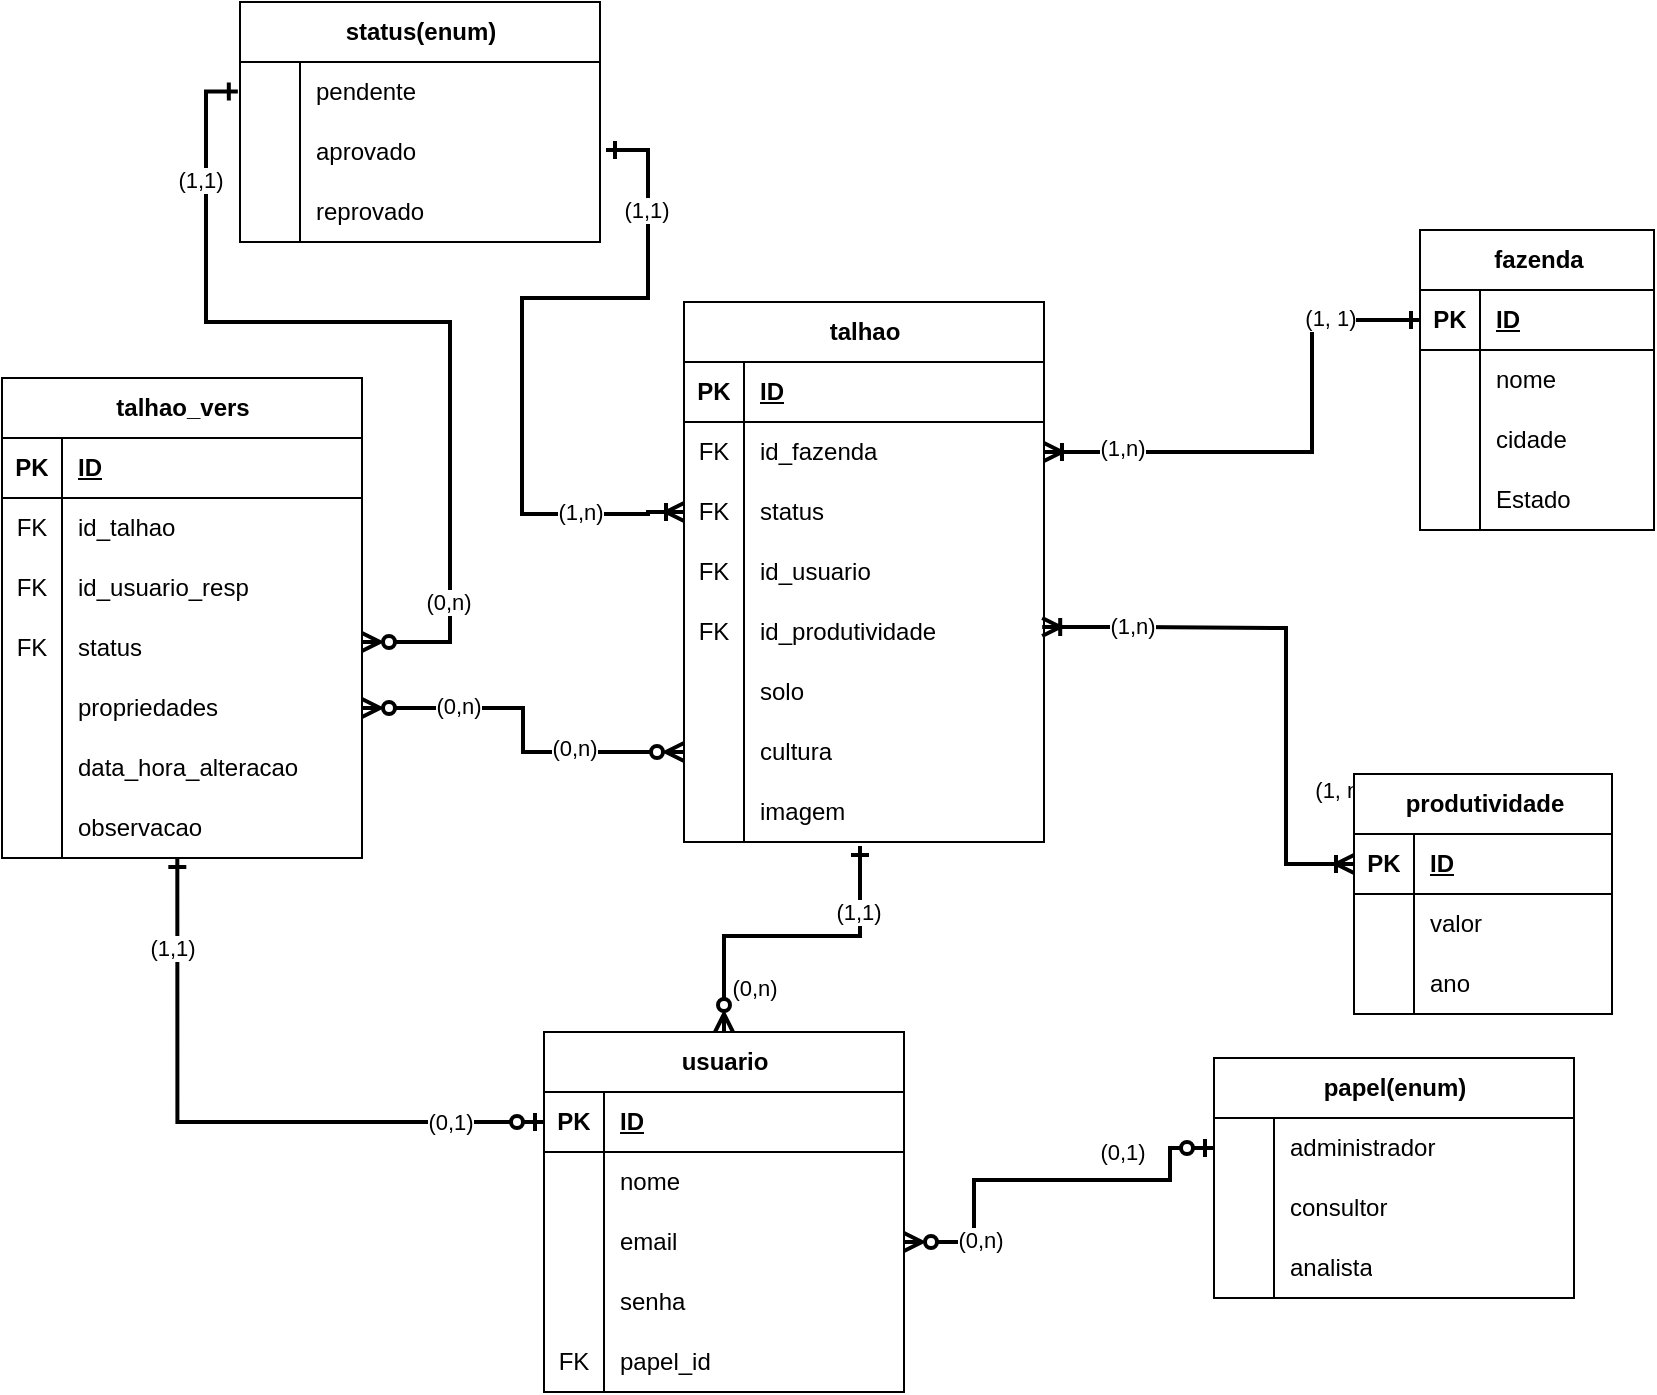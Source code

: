 <mxfile version="26.1.0">
  <diagram name="Página-1" id="Oh8hVxrq81kMfMdOFaqx">
    <mxGraphModel dx="1674" dy="99" grid="0" gridSize="10" guides="1" tooltips="1" connect="1" arrows="1" fold="1" page="0" pageScale="1" pageWidth="827" pageHeight="1169" math="0" shadow="0">
      <root>
        <mxCell id="0" />
        <mxCell id="1" parent="0" />
        <mxCell id="vThVnd_61_y9aAmI2bVp-1" value="talhao" style="shape=table;startSize=30;container=1;collapsible=1;childLayout=tableLayout;fixedRows=1;rowLines=0;fontStyle=1;align=center;resizeLast=1;html=1;" parent="1" vertex="1">
          <mxGeometry x="37" y="575" width="180" height="270" as="geometry" />
        </mxCell>
        <mxCell id="vThVnd_61_y9aAmI2bVp-2" value="" style="shape=tableRow;horizontal=0;startSize=0;swimlaneHead=0;swimlaneBody=0;fillColor=none;collapsible=0;dropTarget=0;points=[[0,0.5],[1,0.5]];portConstraint=eastwest;top=0;left=0;right=0;bottom=1;" parent="vThVnd_61_y9aAmI2bVp-1" vertex="1">
          <mxGeometry y="30" width="180" height="30" as="geometry" />
        </mxCell>
        <mxCell id="vThVnd_61_y9aAmI2bVp-3" value="PK" style="shape=partialRectangle;connectable=0;fillColor=none;top=0;left=0;bottom=0;right=0;fontStyle=1;overflow=hidden;whiteSpace=wrap;html=1;" parent="vThVnd_61_y9aAmI2bVp-2" vertex="1">
          <mxGeometry width="30" height="30" as="geometry">
            <mxRectangle width="30" height="30" as="alternateBounds" />
          </mxGeometry>
        </mxCell>
        <mxCell id="vThVnd_61_y9aAmI2bVp-4" value="ID" style="shape=partialRectangle;connectable=0;fillColor=none;top=0;left=0;bottom=0;right=0;align=left;spacingLeft=6;fontStyle=5;overflow=hidden;whiteSpace=wrap;html=1;" parent="vThVnd_61_y9aAmI2bVp-2" vertex="1">
          <mxGeometry x="30" width="150" height="30" as="geometry">
            <mxRectangle width="150" height="30" as="alternateBounds" />
          </mxGeometry>
        </mxCell>
        <mxCell id="vThVnd_61_y9aAmI2bVp-8" value="" style="shape=tableRow;horizontal=0;startSize=0;swimlaneHead=0;swimlaneBody=0;fillColor=none;collapsible=0;dropTarget=0;points=[[0,0.5],[1,0.5]];portConstraint=eastwest;top=0;left=0;right=0;bottom=0;" parent="vThVnd_61_y9aAmI2bVp-1" vertex="1">
          <mxGeometry y="60" width="180" height="30" as="geometry" />
        </mxCell>
        <mxCell id="vThVnd_61_y9aAmI2bVp-9" value="FK" style="shape=partialRectangle;connectable=0;fillColor=none;top=0;left=0;bottom=0;right=0;editable=1;overflow=hidden;whiteSpace=wrap;html=1;" parent="vThVnd_61_y9aAmI2bVp-8" vertex="1">
          <mxGeometry width="30" height="30" as="geometry">
            <mxRectangle width="30" height="30" as="alternateBounds" />
          </mxGeometry>
        </mxCell>
        <mxCell id="vThVnd_61_y9aAmI2bVp-10" value="id_fazenda" style="shape=partialRectangle;connectable=0;fillColor=none;top=0;left=0;bottom=0;right=0;align=left;spacingLeft=6;overflow=hidden;whiteSpace=wrap;html=1;" parent="vThVnd_61_y9aAmI2bVp-8" vertex="1">
          <mxGeometry x="30" width="150" height="30" as="geometry">
            <mxRectangle width="150" height="30" as="alternateBounds" />
          </mxGeometry>
        </mxCell>
        <mxCell id="rQO_95icwTUixLnLsmTB-1" value="" style="shape=tableRow;horizontal=0;startSize=0;swimlaneHead=0;swimlaneBody=0;fillColor=none;collapsible=0;dropTarget=0;points=[[0,0.5],[1,0.5]];portConstraint=eastwest;top=0;left=0;right=0;bottom=0;" parent="vThVnd_61_y9aAmI2bVp-1" vertex="1">
          <mxGeometry y="90" width="180" height="30" as="geometry" />
        </mxCell>
        <mxCell id="rQO_95icwTUixLnLsmTB-2" value="FK" style="shape=partialRectangle;connectable=0;fillColor=none;top=0;left=0;bottom=0;right=0;editable=1;overflow=hidden;whiteSpace=wrap;html=1;" parent="rQO_95icwTUixLnLsmTB-1" vertex="1">
          <mxGeometry width="30" height="30" as="geometry">
            <mxRectangle width="30" height="30" as="alternateBounds" />
          </mxGeometry>
        </mxCell>
        <mxCell id="rQO_95icwTUixLnLsmTB-3" value="status" style="shape=partialRectangle;connectable=0;fillColor=none;top=0;left=0;bottom=0;right=0;align=left;spacingLeft=6;overflow=hidden;whiteSpace=wrap;html=1;" parent="rQO_95icwTUixLnLsmTB-1" vertex="1">
          <mxGeometry x="30" width="150" height="30" as="geometry">
            <mxRectangle width="150" height="30" as="alternateBounds" />
          </mxGeometry>
        </mxCell>
        <mxCell id="rQO_95icwTUixLnLsmTB-51" value="" style="shape=tableRow;horizontal=0;startSize=0;swimlaneHead=0;swimlaneBody=0;fillColor=none;collapsible=0;dropTarget=0;points=[[0,0.5],[1,0.5]];portConstraint=eastwest;top=0;left=0;right=0;bottom=0;" parent="vThVnd_61_y9aAmI2bVp-1" vertex="1">
          <mxGeometry y="120" width="180" height="30" as="geometry" />
        </mxCell>
        <mxCell id="rQO_95icwTUixLnLsmTB-52" value="FK" style="shape=partialRectangle;connectable=0;fillColor=none;top=0;left=0;bottom=0;right=0;editable=1;overflow=hidden;whiteSpace=wrap;html=1;" parent="rQO_95icwTUixLnLsmTB-51" vertex="1">
          <mxGeometry width="30" height="30" as="geometry">
            <mxRectangle width="30" height="30" as="alternateBounds" />
          </mxGeometry>
        </mxCell>
        <mxCell id="rQO_95icwTUixLnLsmTB-53" value="id_usuario" style="shape=partialRectangle;connectable=0;fillColor=none;top=0;left=0;bottom=0;right=0;align=left;spacingLeft=6;overflow=hidden;whiteSpace=wrap;html=1;" parent="rQO_95icwTUixLnLsmTB-51" vertex="1">
          <mxGeometry x="30" width="150" height="30" as="geometry">
            <mxRectangle width="150" height="30" as="alternateBounds" />
          </mxGeometry>
        </mxCell>
        <mxCell id="vThVnd_61_y9aAmI2bVp-20" value="" style="shape=tableRow;horizontal=0;startSize=0;swimlaneHead=0;swimlaneBody=0;fillColor=none;collapsible=0;dropTarget=0;points=[[0,0.5],[1,0.5]];portConstraint=eastwest;top=0;left=0;right=0;bottom=0;" parent="vThVnd_61_y9aAmI2bVp-1" vertex="1">
          <mxGeometry y="150" width="180" height="30" as="geometry" />
        </mxCell>
        <mxCell id="vThVnd_61_y9aAmI2bVp-21" value="FK" style="shape=partialRectangle;connectable=0;fillColor=none;top=0;left=0;bottom=0;right=0;editable=1;overflow=hidden;whiteSpace=wrap;html=1;" parent="vThVnd_61_y9aAmI2bVp-20" vertex="1">
          <mxGeometry width="30" height="30" as="geometry">
            <mxRectangle width="30" height="30" as="alternateBounds" />
          </mxGeometry>
        </mxCell>
        <mxCell id="vThVnd_61_y9aAmI2bVp-22" value="id_produtividade" style="shape=partialRectangle;connectable=0;fillColor=none;top=0;left=0;bottom=0;right=0;align=left;spacingLeft=6;overflow=hidden;whiteSpace=wrap;html=1;" parent="vThVnd_61_y9aAmI2bVp-20" vertex="1">
          <mxGeometry x="30" width="150" height="30" as="geometry">
            <mxRectangle width="150" height="30" as="alternateBounds" />
          </mxGeometry>
        </mxCell>
        <mxCell id="vThVnd_61_y9aAmI2bVp-11" value="" style="shape=tableRow;horizontal=0;startSize=0;swimlaneHead=0;swimlaneBody=0;fillColor=none;collapsible=0;dropTarget=0;points=[[0,0.5],[1,0.5]];portConstraint=eastwest;top=0;left=0;right=0;bottom=0;" parent="vThVnd_61_y9aAmI2bVp-1" vertex="1">
          <mxGeometry y="180" width="180" height="30" as="geometry" />
        </mxCell>
        <mxCell id="vThVnd_61_y9aAmI2bVp-12" value="" style="shape=partialRectangle;connectable=0;fillColor=none;top=0;left=0;bottom=0;right=0;editable=1;overflow=hidden;whiteSpace=wrap;html=1;" parent="vThVnd_61_y9aAmI2bVp-11" vertex="1">
          <mxGeometry width="30" height="30" as="geometry">
            <mxRectangle width="30" height="30" as="alternateBounds" />
          </mxGeometry>
        </mxCell>
        <mxCell id="vThVnd_61_y9aAmI2bVp-13" value="solo" style="shape=partialRectangle;connectable=0;fillColor=none;top=0;left=0;bottom=0;right=0;align=left;spacingLeft=6;overflow=hidden;whiteSpace=wrap;html=1;" parent="vThVnd_61_y9aAmI2bVp-11" vertex="1">
          <mxGeometry x="30" width="150" height="30" as="geometry">
            <mxRectangle width="150" height="30" as="alternateBounds" />
          </mxGeometry>
        </mxCell>
        <mxCell id="vThVnd_61_y9aAmI2bVp-14" value="" style="shape=tableRow;horizontal=0;startSize=0;swimlaneHead=0;swimlaneBody=0;fillColor=none;collapsible=0;dropTarget=0;points=[[0,0.5],[1,0.5]];portConstraint=eastwest;top=0;left=0;right=0;bottom=0;" parent="vThVnd_61_y9aAmI2bVp-1" vertex="1">
          <mxGeometry y="210" width="180" height="30" as="geometry" />
        </mxCell>
        <mxCell id="vThVnd_61_y9aAmI2bVp-15" value="" style="shape=partialRectangle;connectable=0;fillColor=none;top=0;left=0;bottom=0;right=0;editable=1;overflow=hidden;whiteSpace=wrap;html=1;" parent="vThVnd_61_y9aAmI2bVp-14" vertex="1">
          <mxGeometry width="30" height="30" as="geometry">
            <mxRectangle width="30" height="30" as="alternateBounds" />
          </mxGeometry>
        </mxCell>
        <mxCell id="vThVnd_61_y9aAmI2bVp-16" value="cultura" style="shape=partialRectangle;connectable=0;fillColor=none;top=0;left=0;bottom=0;right=0;align=left;spacingLeft=6;overflow=hidden;whiteSpace=wrap;html=1;" parent="vThVnd_61_y9aAmI2bVp-14" vertex="1">
          <mxGeometry x="30" width="150" height="30" as="geometry">
            <mxRectangle width="150" height="30" as="alternateBounds" />
          </mxGeometry>
        </mxCell>
        <mxCell id="rQO_95icwTUixLnLsmTB-48" value="" style="shape=tableRow;horizontal=0;startSize=0;swimlaneHead=0;swimlaneBody=0;fillColor=none;collapsible=0;dropTarget=0;points=[[0,0.5],[1,0.5]];portConstraint=eastwest;top=0;left=0;right=0;bottom=0;" parent="vThVnd_61_y9aAmI2bVp-1" vertex="1">
          <mxGeometry y="240" width="180" height="30" as="geometry" />
        </mxCell>
        <mxCell id="rQO_95icwTUixLnLsmTB-49" value="" style="shape=partialRectangle;connectable=0;fillColor=none;top=0;left=0;bottom=0;right=0;editable=1;overflow=hidden;whiteSpace=wrap;html=1;" parent="rQO_95icwTUixLnLsmTB-48" vertex="1">
          <mxGeometry width="30" height="30" as="geometry">
            <mxRectangle width="30" height="30" as="alternateBounds" />
          </mxGeometry>
        </mxCell>
        <mxCell id="rQO_95icwTUixLnLsmTB-50" value="imagem" style="shape=partialRectangle;connectable=0;fillColor=none;top=0;left=0;bottom=0;right=0;align=left;spacingLeft=6;overflow=hidden;whiteSpace=wrap;html=1;" parent="rQO_95icwTUixLnLsmTB-48" vertex="1">
          <mxGeometry x="30" width="150" height="30" as="geometry">
            <mxRectangle width="150" height="30" as="alternateBounds" />
          </mxGeometry>
        </mxCell>
        <mxCell id="vThVnd_61_y9aAmI2bVp-23" style="edgeStyle=orthogonalEdgeStyle;rounded=0;orthogonalLoop=1;jettySize=auto;html=1;strokeWidth=2;endArrow=ERoneToMany;endFill=0;startArrow=ERoneToMany;startFill=0;exitX=0.995;exitY=0.417;exitDx=0;exitDy=0;exitPerimeter=0;entryX=0;entryY=0.5;entryDx=0;entryDy=0;" parent="1" source="vThVnd_61_y9aAmI2bVp-20" target="vThVnd_61_y9aAmI2bVp-40" edge="1">
          <mxGeometry relative="1" as="geometry">
            <mxPoint x="208" y="737" as="sourcePoint" />
            <Array as="points">
              <mxPoint x="264" y="738" />
              <mxPoint x="338" y="738" />
              <mxPoint x="338" y="856" />
            </Array>
          </mxGeometry>
        </mxCell>
        <mxCell id="vThVnd_61_y9aAmI2bVp-24" value="(1,n)" style="edgeLabel;html=1;align=center;verticalAlign=middle;resizable=0;points=[];" parent="vThVnd_61_y9aAmI2bVp-23" vertex="1" connectable="0">
          <mxGeometry x="-0.5" y="3" relative="1" as="geometry">
            <mxPoint x="-24" y="2" as="offset" />
          </mxGeometry>
        </mxCell>
        <mxCell id="vThVnd_61_y9aAmI2bVp-25" value="(1, n)" style="edgeLabel;html=1;align=center;verticalAlign=middle;resizable=0;points=[];" parent="vThVnd_61_y9aAmI2bVp-23" vertex="1" connectable="0">
          <mxGeometry x="0.433" y="2" relative="1" as="geometry">
            <mxPoint x="25" y="6" as="offset" />
          </mxGeometry>
        </mxCell>
        <mxCell id="vThVnd_61_y9aAmI2bVp-26" value="fazenda" style="shape=table;startSize=30;container=1;collapsible=1;childLayout=tableLayout;fixedRows=1;rowLines=0;fontStyle=1;align=center;resizeLast=1;html=1;" parent="1" vertex="1">
          <mxGeometry x="405" y="539" width="117" height="150" as="geometry" />
        </mxCell>
        <mxCell id="vThVnd_61_y9aAmI2bVp-27" value="" style="shape=tableRow;horizontal=0;startSize=0;swimlaneHead=0;swimlaneBody=0;fillColor=none;collapsible=0;dropTarget=0;points=[[0,0.5],[1,0.5]];portConstraint=eastwest;top=0;left=0;right=0;bottom=1;" parent="vThVnd_61_y9aAmI2bVp-26" vertex="1">
          <mxGeometry y="30" width="117" height="30" as="geometry" />
        </mxCell>
        <mxCell id="vThVnd_61_y9aAmI2bVp-28" value="PK" style="shape=partialRectangle;connectable=0;fillColor=none;top=0;left=0;bottom=0;right=0;fontStyle=1;overflow=hidden;whiteSpace=wrap;html=1;" parent="vThVnd_61_y9aAmI2bVp-27" vertex="1">
          <mxGeometry width="30" height="30" as="geometry">
            <mxRectangle width="30" height="30" as="alternateBounds" />
          </mxGeometry>
        </mxCell>
        <mxCell id="vThVnd_61_y9aAmI2bVp-29" value="ID" style="shape=partialRectangle;connectable=0;fillColor=none;top=0;left=0;bottom=0;right=0;align=left;spacingLeft=6;fontStyle=5;overflow=hidden;whiteSpace=wrap;html=1;" parent="vThVnd_61_y9aAmI2bVp-27" vertex="1">
          <mxGeometry x="30" width="87" height="30" as="geometry">
            <mxRectangle width="87" height="30" as="alternateBounds" />
          </mxGeometry>
        </mxCell>
        <mxCell id="vThVnd_61_y9aAmI2bVp-30" value="" style="shape=tableRow;horizontal=0;startSize=0;swimlaneHead=0;swimlaneBody=0;fillColor=none;collapsible=0;dropTarget=0;points=[[0,0.5],[1,0.5]];portConstraint=eastwest;top=0;left=0;right=0;bottom=0;" parent="vThVnd_61_y9aAmI2bVp-26" vertex="1">
          <mxGeometry y="60" width="117" height="30" as="geometry" />
        </mxCell>
        <mxCell id="vThVnd_61_y9aAmI2bVp-31" value="" style="shape=partialRectangle;connectable=0;fillColor=none;top=0;left=0;bottom=0;right=0;editable=1;overflow=hidden;whiteSpace=wrap;html=1;" parent="vThVnd_61_y9aAmI2bVp-30" vertex="1">
          <mxGeometry width="30" height="30" as="geometry">
            <mxRectangle width="30" height="30" as="alternateBounds" />
          </mxGeometry>
        </mxCell>
        <mxCell id="vThVnd_61_y9aAmI2bVp-32" value="nome" style="shape=partialRectangle;connectable=0;fillColor=none;top=0;left=0;bottom=0;right=0;align=left;spacingLeft=6;overflow=hidden;whiteSpace=wrap;html=1;" parent="vThVnd_61_y9aAmI2bVp-30" vertex="1">
          <mxGeometry x="30" width="87" height="30" as="geometry">
            <mxRectangle width="87" height="30" as="alternateBounds" />
          </mxGeometry>
        </mxCell>
        <mxCell id="vThVnd_61_y9aAmI2bVp-33" value="" style="shape=tableRow;horizontal=0;startSize=0;swimlaneHead=0;swimlaneBody=0;fillColor=none;collapsible=0;dropTarget=0;points=[[0,0.5],[1,0.5]];portConstraint=eastwest;top=0;left=0;right=0;bottom=0;" parent="vThVnd_61_y9aAmI2bVp-26" vertex="1">
          <mxGeometry y="90" width="117" height="30" as="geometry" />
        </mxCell>
        <mxCell id="vThVnd_61_y9aAmI2bVp-34" value="" style="shape=partialRectangle;connectable=0;fillColor=none;top=0;left=0;bottom=0;right=0;editable=1;overflow=hidden;whiteSpace=wrap;html=1;" parent="vThVnd_61_y9aAmI2bVp-33" vertex="1">
          <mxGeometry width="30" height="30" as="geometry">
            <mxRectangle width="30" height="30" as="alternateBounds" />
          </mxGeometry>
        </mxCell>
        <mxCell id="vThVnd_61_y9aAmI2bVp-35" value="cidade" style="shape=partialRectangle;connectable=0;fillColor=none;top=0;left=0;bottom=0;right=0;align=left;spacingLeft=6;overflow=hidden;whiteSpace=wrap;html=1;" parent="vThVnd_61_y9aAmI2bVp-33" vertex="1">
          <mxGeometry x="30" width="87" height="30" as="geometry">
            <mxRectangle width="87" height="30" as="alternateBounds" />
          </mxGeometry>
        </mxCell>
        <mxCell id="vThVnd_61_y9aAmI2bVp-36" value="" style="shape=tableRow;horizontal=0;startSize=0;swimlaneHead=0;swimlaneBody=0;fillColor=none;collapsible=0;dropTarget=0;points=[[0,0.5],[1,0.5]];portConstraint=eastwest;top=0;left=0;right=0;bottom=0;" parent="vThVnd_61_y9aAmI2bVp-26" vertex="1">
          <mxGeometry y="120" width="117" height="30" as="geometry" />
        </mxCell>
        <mxCell id="vThVnd_61_y9aAmI2bVp-37" value="" style="shape=partialRectangle;connectable=0;fillColor=none;top=0;left=0;bottom=0;right=0;editable=1;overflow=hidden;whiteSpace=wrap;html=1;" parent="vThVnd_61_y9aAmI2bVp-36" vertex="1">
          <mxGeometry width="30" height="30" as="geometry">
            <mxRectangle width="30" height="30" as="alternateBounds" />
          </mxGeometry>
        </mxCell>
        <mxCell id="vThVnd_61_y9aAmI2bVp-38" value="Estado" style="shape=partialRectangle;connectable=0;fillColor=none;top=0;left=0;bottom=0;right=0;align=left;spacingLeft=6;overflow=hidden;whiteSpace=wrap;html=1;" parent="vThVnd_61_y9aAmI2bVp-36" vertex="1">
          <mxGeometry x="30" width="87" height="30" as="geometry">
            <mxRectangle width="87" height="30" as="alternateBounds" />
          </mxGeometry>
        </mxCell>
        <mxCell id="vThVnd_61_y9aAmI2bVp-39" value="produtividade" style="shape=table;startSize=30;container=1;collapsible=1;childLayout=tableLayout;fixedRows=1;rowLines=0;fontStyle=1;align=center;resizeLast=1;html=1;" parent="1" vertex="1">
          <mxGeometry x="372" y="811" width="129" height="120" as="geometry" />
        </mxCell>
        <mxCell id="vThVnd_61_y9aAmI2bVp-40" value="" style="shape=tableRow;horizontal=0;startSize=0;swimlaneHead=0;swimlaneBody=0;fillColor=none;collapsible=0;dropTarget=0;points=[[0,0.5],[1,0.5]];portConstraint=eastwest;top=0;left=0;right=0;bottom=1;" parent="vThVnd_61_y9aAmI2bVp-39" vertex="1">
          <mxGeometry y="30" width="129" height="30" as="geometry" />
        </mxCell>
        <mxCell id="vThVnd_61_y9aAmI2bVp-41" value="PK" style="shape=partialRectangle;connectable=0;fillColor=none;top=0;left=0;bottom=0;right=0;fontStyle=1;overflow=hidden;whiteSpace=wrap;html=1;" parent="vThVnd_61_y9aAmI2bVp-40" vertex="1">
          <mxGeometry width="30" height="30" as="geometry">
            <mxRectangle width="30" height="30" as="alternateBounds" />
          </mxGeometry>
        </mxCell>
        <mxCell id="vThVnd_61_y9aAmI2bVp-42" value="ID" style="shape=partialRectangle;connectable=0;fillColor=none;top=0;left=0;bottom=0;right=0;align=left;spacingLeft=6;fontStyle=5;overflow=hidden;whiteSpace=wrap;html=1;" parent="vThVnd_61_y9aAmI2bVp-40" vertex="1">
          <mxGeometry x="30" width="99" height="30" as="geometry">
            <mxRectangle width="99" height="30" as="alternateBounds" />
          </mxGeometry>
        </mxCell>
        <mxCell id="vThVnd_61_y9aAmI2bVp-43" value="" style="shape=tableRow;horizontal=0;startSize=0;swimlaneHead=0;swimlaneBody=0;fillColor=none;collapsible=0;dropTarget=0;points=[[0,0.5],[1,0.5]];portConstraint=eastwest;top=0;left=0;right=0;bottom=0;" parent="vThVnd_61_y9aAmI2bVp-39" vertex="1">
          <mxGeometry y="60" width="129" height="30" as="geometry" />
        </mxCell>
        <mxCell id="vThVnd_61_y9aAmI2bVp-44" value="" style="shape=partialRectangle;connectable=0;fillColor=none;top=0;left=0;bottom=0;right=0;editable=1;overflow=hidden;whiteSpace=wrap;html=1;" parent="vThVnd_61_y9aAmI2bVp-43" vertex="1">
          <mxGeometry width="30" height="30" as="geometry">
            <mxRectangle width="30" height="30" as="alternateBounds" />
          </mxGeometry>
        </mxCell>
        <mxCell id="vThVnd_61_y9aAmI2bVp-45" value="valor" style="shape=partialRectangle;connectable=0;fillColor=none;top=0;left=0;bottom=0;right=0;align=left;spacingLeft=6;overflow=hidden;whiteSpace=wrap;html=1;" parent="vThVnd_61_y9aAmI2bVp-43" vertex="1">
          <mxGeometry x="30" width="99" height="30" as="geometry">
            <mxRectangle width="99" height="30" as="alternateBounds" />
          </mxGeometry>
        </mxCell>
        <mxCell id="vThVnd_61_y9aAmI2bVp-46" value="" style="shape=tableRow;horizontal=0;startSize=0;swimlaneHead=0;swimlaneBody=0;fillColor=none;collapsible=0;dropTarget=0;points=[[0,0.5],[1,0.5]];portConstraint=eastwest;top=0;left=0;right=0;bottom=0;" parent="vThVnd_61_y9aAmI2bVp-39" vertex="1">
          <mxGeometry y="90" width="129" height="30" as="geometry" />
        </mxCell>
        <mxCell id="vThVnd_61_y9aAmI2bVp-47" value="" style="shape=partialRectangle;connectable=0;fillColor=none;top=0;left=0;bottom=0;right=0;editable=1;overflow=hidden;whiteSpace=wrap;html=1;" parent="vThVnd_61_y9aAmI2bVp-46" vertex="1">
          <mxGeometry width="30" height="30" as="geometry">
            <mxRectangle width="30" height="30" as="alternateBounds" />
          </mxGeometry>
        </mxCell>
        <mxCell id="vThVnd_61_y9aAmI2bVp-48" value="ano" style="shape=partialRectangle;connectable=0;fillColor=none;top=0;left=0;bottom=0;right=0;align=left;spacingLeft=6;overflow=hidden;whiteSpace=wrap;html=1;" parent="vThVnd_61_y9aAmI2bVp-46" vertex="1">
          <mxGeometry x="30" width="99" height="30" as="geometry">
            <mxRectangle width="99" height="30" as="alternateBounds" />
          </mxGeometry>
        </mxCell>
        <mxCell id="vThVnd_61_y9aAmI2bVp-49" value="usuario" style="shape=table;startSize=30;container=1;collapsible=1;childLayout=tableLayout;fixedRows=1;rowLines=0;fontStyle=1;align=center;resizeLast=1;html=1;" parent="1" vertex="1">
          <mxGeometry x="-33" y="940" width="180" height="180" as="geometry" />
        </mxCell>
        <mxCell id="vThVnd_61_y9aAmI2bVp-50" value="" style="shape=tableRow;horizontal=0;startSize=0;swimlaneHead=0;swimlaneBody=0;fillColor=none;collapsible=0;dropTarget=0;points=[[0,0.5],[1,0.5]];portConstraint=eastwest;top=0;left=0;right=0;bottom=1;" parent="vThVnd_61_y9aAmI2bVp-49" vertex="1">
          <mxGeometry y="30" width="180" height="30" as="geometry" />
        </mxCell>
        <mxCell id="vThVnd_61_y9aAmI2bVp-51" value="PK" style="shape=partialRectangle;connectable=0;fillColor=none;top=0;left=0;bottom=0;right=0;fontStyle=1;overflow=hidden;whiteSpace=wrap;html=1;" parent="vThVnd_61_y9aAmI2bVp-50" vertex="1">
          <mxGeometry width="30" height="30" as="geometry">
            <mxRectangle width="30" height="30" as="alternateBounds" />
          </mxGeometry>
        </mxCell>
        <mxCell id="vThVnd_61_y9aAmI2bVp-52" value="ID" style="shape=partialRectangle;connectable=0;fillColor=none;top=0;left=0;bottom=0;right=0;align=left;spacingLeft=6;fontStyle=5;overflow=hidden;whiteSpace=wrap;html=1;" parent="vThVnd_61_y9aAmI2bVp-50" vertex="1">
          <mxGeometry x="30" width="150" height="30" as="geometry">
            <mxRectangle width="150" height="30" as="alternateBounds" />
          </mxGeometry>
        </mxCell>
        <mxCell id="vThVnd_61_y9aAmI2bVp-53" value="" style="shape=tableRow;horizontal=0;startSize=0;swimlaneHead=0;swimlaneBody=0;fillColor=none;collapsible=0;dropTarget=0;points=[[0,0.5],[1,0.5]];portConstraint=eastwest;top=0;left=0;right=0;bottom=0;" parent="vThVnd_61_y9aAmI2bVp-49" vertex="1">
          <mxGeometry y="60" width="180" height="30" as="geometry" />
        </mxCell>
        <mxCell id="vThVnd_61_y9aAmI2bVp-54" value="" style="shape=partialRectangle;connectable=0;fillColor=none;top=0;left=0;bottom=0;right=0;editable=1;overflow=hidden;whiteSpace=wrap;html=1;" parent="vThVnd_61_y9aAmI2bVp-53" vertex="1">
          <mxGeometry width="30" height="30" as="geometry">
            <mxRectangle width="30" height="30" as="alternateBounds" />
          </mxGeometry>
        </mxCell>
        <mxCell id="vThVnd_61_y9aAmI2bVp-55" value="nome" style="shape=partialRectangle;connectable=0;fillColor=none;top=0;left=0;bottom=0;right=0;align=left;spacingLeft=6;overflow=hidden;whiteSpace=wrap;html=1;" parent="vThVnd_61_y9aAmI2bVp-53" vertex="1">
          <mxGeometry x="30" width="150" height="30" as="geometry">
            <mxRectangle width="150" height="30" as="alternateBounds" />
          </mxGeometry>
        </mxCell>
        <mxCell id="vThVnd_61_y9aAmI2bVp-56" value="" style="shape=tableRow;horizontal=0;startSize=0;swimlaneHead=0;swimlaneBody=0;fillColor=none;collapsible=0;dropTarget=0;points=[[0,0.5],[1,0.5]];portConstraint=eastwest;top=0;left=0;right=0;bottom=0;" parent="vThVnd_61_y9aAmI2bVp-49" vertex="1">
          <mxGeometry y="90" width="180" height="30" as="geometry" />
        </mxCell>
        <mxCell id="vThVnd_61_y9aAmI2bVp-57" value="" style="shape=partialRectangle;connectable=0;fillColor=none;top=0;left=0;bottom=0;right=0;editable=1;overflow=hidden;whiteSpace=wrap;html=1;" parent="vThVnd_61_y9aAmI2bVp-56" vertex="1">
          <mxGeometry width="30" height="30" as="geometry">
            <mxRectangle width="30" height="30" as="alternateBounds" />
          </mxGeometry>
        </mxCell>
        <mxCell id="vThVnd_61_y9aAmI2bVp-58" value="email" style="shape=partialRectangle;connectable=0;fillColor=none;top=0;left=0;bottom=0;right=0;align=left;spacingLeft=6;overflow=hidden;whiteSpace=wrap;html=1;" parent="vThVnd_61_y9aAmI2bVp-56" vertex="1">
          <mxGeometry x="30" width="150" height="30" as="geometry">
            <mxRectangle width="150" height="30" as="alternateBounds" />
          </mxGeometry>
        </mxCell>
        <mxCell id="vThVnd_61_y9aAmI2bVp-59" value="" style="shape=tableRow;horizontal=0;startSize=0;swimlaneHead=0;swimlaneBody=0;fillColor=none;collapsible=0;dropTarget=0;points=[[0,0.5],[1,0.5]];portConstraint=eastwest;top=0;left=0;right=0;bottom=0;" parent="vThVnd_61_y9aAmI2bVp-49" vertex="1">
          <mxGeometry y="120" width="180" height="30" as="geometry" />
        </mxCell>
        <mxCell id="vThVnd_61_y9aAmI2bVp-60" value="" style="shape=partialRectangle;connectable=0;fillColor=none;top=0;left=0;bottom=0;right=0;editable=1;overflow=hidden;whiteSpace=wrap;html=1;" parent="vThVnd_61_y9aAmI2bVp-59" vertex="1">
          <mxGeometry width="30" height="30" as="geometry">
            <mxRectangle width="30" height="30" as="alternateBounds" />
          </mxGeometry>
        </mxCell>
        <mxCell id="vThVnd_61_y9aAmI2bVp-61" value="senha" style="shape=partialRectangle;connectable=0;fillColor=none;top=0;left=0;bottom=0;right=0;align=left;spacingLeft=6;overflow=hidden;whiteSpace=wrap;html=1;" parent="vThVnd_61_y9aAmI2bVp-59" vertex="1">
          <mxGeometry x="30" width="150" height="30" as="geometry">
            <mxRectangle width="150" height="30" as="alternateBounds" />
          </mxGeometry>
        </mxCell>
        <mxCell id="vThVnd_61_y9aAmI2bVp-62" value="" style="shape=tableRow;horizontal=0;startSize=0;swimlaneHead=0;swimlaneBody=0;fillColor=none;collapsible=0;dropTarget=0;points=[[0,0.5],[1,0.5]];portConstraint=eastwest;top=0;left=0;right=0;bottom=0;" parent="vThVnd_61_y9aAmI2bVp-49" vertex="1">
          <mxGeometry y="150" width="180" height="30" as="geometry" />
        </mxCell>
        <mxCell id="vThVnd_61_y9aAmI2bVp-63" value="FK" style="shape=partialRectangle;connectable=0;fillColor=none;top=0;left=0;bottom=0;right=0;editable=1;overflow=hidden;whiteSpace=wrap;html=1;" parent="vThVnd_61_y9aAmI2bVp-62" vertex="1">
          <mxGeometry width="30" height="30" as="geometry">
            <mxRectangle width="30" height="30" as="alternateBounds" />
          </mxGeometry>
        </mxCell>
        <mxCell id="vThVnd_61_y9aAmI2bVp-64" value="papel_id" style="shape=partialRectangle;connectable=0;fillColor=none;top=0;left=0;bottom=0;right=0;align=left;spacingLeft=6;overflow=hidden;whiteSpace=wrap;html=1;" parent="vThVnd_61_y9aAmI2bVp-62" vertex="1">
          <mxGeometry x="30" width="150" height="30" as="geometry">
            <mxRectangle width="150" height="30" as="alternateBounds" />
          </mxGeometry>
        </mxCell>
        <mxCell id="vThVnd_61_y9aAmI2bVp-65" value="papel(enum)" style="shape=table;startSize=30;container=1;collapsible=1;childLayout=tableLayout;fixedRows=1;rowLines=0;fontStyle=1;align=center;resizeLast=1;html=1;" parent="1" vertex="1">
          <mxGeometry x="302" y="953" width="180" height="120" as="geometry" />
        </mxCell>
        <mxCell id="vThVnd_61_y9aAmI2bVp-69" value="" style="shape=tableRow;horizontal=0;startSize=0;swimlaneHead=0;swimlaneBody=0;fillColor=none;collapsible=0;dropTarget=0;points=[[0,0.5],[1,0.5]];portConstraint=eastwest;top=0;left=0;right=0;bottom=0;" parent="vThVnd_61_y9aAmI2bVp-65" vertex="1">
          <mxGeometry y="30" width="180" height="30" as="geometry" />
        </mxCell>
        <mxCell id="vThVnd_61_y9aAmI2bVp-70" value="" style="shape=partialRectangle;connectable=0;fillColor=none;top=0;left=0;bottom=0;right=0;editable=1;overflow=hidden;whiteSpace=wrap;html=1;" parent="vThVnd_61_y9aAmI2bVp-69" vertex="1">
          <mxGeometry width="30" height="30" as="geometry">
            <mxRectangle width="30" height="30" as="alternateBounds" />
          </mxGeometry>
        </mxCell>
        <mxCell id="vThVnd_61_y9aAmI2bVp-71" value="administrador" style="shape=partialRectangle;connectable=0;fillColor=none;top=0;left=0;bottom=0;right=0;align=left;spacingLeft=6;overflow=hidden;whiteSpace=wrap;html=1;" parent="vThVnd_61_y9aAmI2bVp-69" vertex="1">
          <mxGeometry x="30" width="150" height="30" as="geometry">
            <mxRectangle width="150" height="30" as="alternateBounds" />
          </mxGeometry>
        </mxCell>
        <mxCell id="WpVs7rYyoGoXO03sD-d5-7" value="" style="shape=tableRow;horizontal=0;startSize=0;swimlaneHead=0;swimlaneBody=0;fillColor=none;collapsible=0;dropTarget=0;points=[[0,0.5],[1,0.5]];portConstraint=eastwest;top=0;left=0;right=0;bottom=0;" vertex="1" parent="vThVnd_61_y9aAmI2bVp-65">
          <mxGeometry y="60" width="180" height="30" as="geometry" />
        </mxCell>
        <mxCell id="WpVs7rYyoGoXO03sD-d5-8" value="" style="shape=partialRectangle;connectable=0;fillColor=none;top=0;left=0;bottom=0;right=0;editable=1;overflow=hidden;whiteSpace=wrap;html=1;" vertex="1" parent="WpVs7rYyoGoXO03sD-d5-7">
          <mxGeometry width="30" height="30" as="geometry">
            <mxRectangle width="30" height="30" as="alternateBounds" />
          </mxGeometry>
        </mxCell>
        <mxCell id="WpVs7rYyoGoXO03sD-d5-9" value="consultor" style="shape=partialRectangle;connectable=0;fillColor=none;top=0;left=0;bottom=0;right=0;align=left;spacingLeft=6;overflow=hidden;whiteSpace=wrap;html=1;" vertex="1" parent="WpVs7rYyoGoXO03sD-d5-7">
          <mxGeometry x="30" width="150" height="30" as="geometry">
            <mxRectangle width="150" height="30" as="alternateBounds" />
          </mxGeometry>
        </mxCell>
        <mxCell id="WpVs7rYyoGoXO03sD-d5-10" value="" style="shape=tableRow;horizontal=0;startSize=0;swimlaneHead=0;swimlaneBody=0;fillColor=none;collapsible=0;dropTarget=0;points=[[0,0.5],[1,0.5]];portConstraint=eastwest;top=0;left=0;right=0;bottom=0;" vertex="1" parent="vThVnd_61_y9aAmI2bVp-65">
          <mxGeometry y="90" width="180" height="30" as="geometry" />
        </mxCell>
        <mxCell id="WpVs7rYyoGoXO03sD-d5-11" value="" style="shape=partialRectangle;connectable=0;fillColor=none;top=0;left=0;bottom=0;right=0;editable=1;overflow=hidden;whiteSpace=wrap;html=1;" vertex="1" parent="WpVs7rYyoGoXO03sD-d5-10">
          <mxGeometry width="30" height="30" as="geometry">
            <mxRectangle width="30" height="30" as="alternateBounds" />
          </mxGeometry>
        </mxCell>
        <mxCell id="WpVs7rYyoGoXO03sD-d5-12" value="analista" style="shape=partialRectangle;connectable=0;fillColor=none;top=0;left=0;bottom=0;right=0;align=left;spacingLeft=6;overflow=hidden;whiteSpace=wrap;html=1;" vertex="1" parent="WpVs7rYyoGoXO03sD-d5-10">
          <mxGeometry x="30" width="150" height="30" as="geometry">
            <mxRectangle width="150" height="30" as="alternateBounds" />
          </mxGeometry>
        </mxCell>
        <mxCell id="vThVnd_61_y9aAmI2bVp-72" value="status(enum)" style="shape=table;startSize=30;container=1;collapsible=1;childLayout=tableLayout;fixedRows=1;rowLines=0;fontStyle=1;align=center;resizeLast=1;html=1;" parent="1" vertex="1">
          <mxGeometry x="-185" y="425" width="180" height="120" as="geometry" />
        </mxCell>
        <mxCell id="vThVnd_61_y9aAmI2bVp-76" value="" style="shape=tableRow;horizontal=0;startSize=0;swimlaneHead=0;swimlaneBody=0;fillColor=none;collapsible=0;dropTarget=0;points=[[0,0.5],[1,0.5]];portConstraint=eastwest;top=0;left=0;right=0;bottom=0;" parent="vThVnd_61_y9aAmI2bVp-72" vertex="1">
          <mxGeometry y="30" width="180" height="30" as="geometry" />
        </mxCell>
        <mxCell id="vThVnd_61_y9aAmI2bVp-77" value="" style="shape=partialRectangle;connectable=0;fillColor=none;top=0;left=0;bottom=0;right=0;editable=1;overflow=hidden;whiteSpace=wrap;html=1;" parent="vThVnd_61_y9aAmI2bVp-76" vertex="1">
          <mxGeometry width="30" height="30" as="geometry">
            <mxRectangle width="30" height="30" as="alternateBounds" />
          </mxGeometry>
        </mxCell>
        <mxCell id="vThVnd_61_y9aAmI2bVp-78" value="pendente" style="shape=partialRectangle;connectable=0;fillColor=none;top=0;left=0;bottom=0;right=0;align=left;spacingLeft=6;overflow=hidden;whiteSpace=wrap;html=1;" parent="vThVnd_61_y9aAmI2bVp-76" vertex="1">
          <mxGeometry x="30" width="150" height="30" as="geometry">
            <mxRectangle width="150" height="30" as="alternateBounds" />
          </mxGeometry>
        </mxCell>
        <mxCell id="WpVs7rYyoGoXO03sD-d5-1" value="" style="shape=tableRow;horizontal=0;startSize=0;swimlaneHead=0;swimlaneBody=0;fillColor=none;collapsible=0;dropTarget=0;points=[[0,0.5],[1,0.5]];portConstraint=eastwest;top=0;left=0;right=0;bottom=0;" vertex="1" parent="vThVnd_61_y9aAmI2bVp-72">
          <mxGeometry y="60" width="180" height="30" as="geometry" />
        </mxCell>
        <mxCell id="WpVs7rYyoGoXO03sD-d5-2" value="" style="shape=partialRectangle;connectable=0;fillColor=none;top=0;left=0;bottom=0;right=0;editable=1;overflow=hidden;whiteSpace=wrap;html=1;" vertex="1" parent="WpVs7rYyoGoXO03sD-d5-1">
          <mxGeometry width="30" height="30" as="geometry">
            <mxRectangle width="30" height="30" as="alternateBounds" />
          </mxGeometry>
        </mxCell>
        <mxCell id="WpVs7rYyoGoXO03sD-d5-3" value="aprovado" style="shape=partialRectangle;connectable=0;fillColor=none;top=0;left=0;bottom=0;right=0;align=left;spacingLeft=6;overflow=hidden;whiteSpace=wrap;html=1;" vertex="1" parent="WpVs7rYyoGoXO03sD-d5-1">
          <mxGeometry x="30" width="150" height="30" as="geometry">
            <mxRectangle width="150" height="30" as="alternateBounds" />
          </mxGeometry>
        </mxCell>
        <mxCell id="WpVs7rYyoGoXO03sD-d5-4" value="" style="shape=tableRow;horizontal=0;startSize=0;swimlaneHead=0;swimlaneBody=0;fillColor=none;collapsible=0;dropTarget=0;points=[[0,0.5],[1,0.5]];portConstraint=eastwest;top=0;left=0;right=0;bottom=0;" vertex="1" parent="vThVnd_61_y9aAmI2bVp-72">
          <mxGeometry y="90" width="180" height="30" as="geometry" />
        </mxCell>
        <mxCell id="WpVs7rYyoGoXO03sD-d5-5" value="" style="shape=partialRectangle;connectable=0;fillColor=none;top=0;left=0;bottom=0;right=0;editable=1;overflow=hidden;whiteSpace=wrap;html=1;" vertex="1" parent="WpVs7rYyoGoXO03sD-d5-4">
          <mxGeometry width="30" height="30" as="geometry">
            <mxRectangle width="30" height="30" as="alternateBounds" />
          </mxGeometry>
        </mxCell>
        <mxCell id="WpVs7rYyoGoXO03sD-d5-6" value="reprovado" style="shape=partialRectangle;connectable=0;fillColor=none;top=0;left=0;bottom=0;right=0;align=left;spacingLeft=6;overflow=hidden;whiteSpace=wrap;html=1;" vertex="1" parent="WpVs7rYyoGoXO03sD-d5-4">
          <mxGeometry x="30" width="150" height="30" as="geometry">
            <mxRectangle width="150" height="30" as="alternateBounds" />
          </mxGeometry>
        </mxCell>
        <mxCell id="vThVnd_61_y9aAmI2bVp-79" style="edgeStyle=orthogonalEdgeStyle;rounded=0;orthogonalLoop=1;jettySize=auto;html=1;exitX=1;exitY=0.5;exitDx=0;exitDy=0;entryX=0;entryY=0.5;entryDx=0;entryDy=0;strokeWidth=2;endArrow=ERzeroToOne;endFill=0;startArrow=ERzeroToMany;startFill=0;" parent="1" source="vThVnd_61_y9aAmI2bVp-56" edge="1">
          <mxGeometry relative="1" as="geometry">
            <mxPoint x="302" y="998" as="targetPoint" />
            <Array as="points">
              <mxPoint x="182" y="1045" />
              <mxPoint x="182" y="1014" />
              <mxPoint x="280" y="1014" />
              <mxPoint x="280" y="998" />
            </Array>
          </mxGeometry>
        </mxCell>
        <mxCell id="vThVnd_61_y9aAmI2bVp-80" value="(0,1)" style="edgeLabel;html=1;align=center;verticalAlign=middle;resizable=0;points=[];" parent="vThVnd_61_y9aAmI2bVp-79" vertex="1" connectable="0">
          <mxGeometry x="0.768" y="1" relative="1" as="geometry">
            <mxPoint x="-23" as="offset" />
          </mxGeometry>
        </mxCell>
        <mxCell id="vThVnd_61_y9aAmI2bVp-81" value="(0,n)" style="edgeLabel;html=1;align=center;verticalAlign=middle;resizable=0;points=[];" parent="vThVnd_61_y9aAmI2bVp-79" vertex="1" connectable="0">
          <mxGeometry x="-0.698" relative="1" as="geometry">
            <mxPoint x="7" y="-1" as="offset" />
          </mxGeometry>
        </mxCell>
        <mxCell id="vThVnd_61_y9aAmI2bVp-82" style="edgeStyle=orthogonalEdgeStyle;rounded=0;orthogonalLoop=1;jettySize=auto;html=1;endArrow=ERone;endFill=0;startArrow=ERoneToMany;startFill=0;strokeWidth=2;entryX=1;entryY=0.5;entryDx=0;entryDy=0;exitX=0;exitY=0.5;exitDx=0;exitDy=0;" parent="1" source="rQO_95icwTUixLnLsmTB-1" edge="1">
          <mxGeometry relative="1" as="geometry">
            <mxPoint x="-30" y="706" as="sourcePoint" />
            <mxPoint x="-2" y="499.0" as="targetPoint" />
            <Array as="points">
              <mxPoint x="19" y="680" />
              <mxPoint x="-44" y="681" />
              <mxPoint x="-44" y="573" />
              <mxPoint x="19" y="573" />
              <mxPoint x="19" y="499" />
            </Array>
          </mxGeometry>
        </mxCell>
        <mxCell id="vThVnd_61_y9aAmI2bVp-83" value="(1,1)" style="edgeLabel;html=1;align=center;verticalAlign=middle;resizable=0;points=[];" parent="vThVnd_61_y9aAmI2bVp-82" vertex="1" connectable="0">
          <mxGeometry x="0.644" relative="1" as="geometry">
            <mxPoint x="-1" y="-11" as="offset" />
          </mxGeometry>
        </mxCell>
        <mxCell id="vThVnd_61_y9aAmI2bVp-84" value="(1,n)" style="edgeLabel;html=1;align=center;verticalAlign=middle;resizable=0;points=[];" parent="vThVnd_61_y9aAmI2bVp-82" vertex="1" connectable="0">
          <mxGeometry x="-0.72" y="-1" relative="1" as="geometry">
            <mxPoint x="-5" as="offset" />
          </mxGeometry>
        </mxCell>
        <mxCell id="vThVnd_61_y9aAmI2bVp-85" style="edgeStyle=orthogonalEdgeStyle;rounded=0;orthogonalLoop=1;jettySize=auto;html=1;strokeWidth=2;endArrow=ERone;endFill=0;startArrow=ERoneToMany;startFill=0;exitX=1;exitY=0.5;exitDx=0;exitDy=0;entryX=0;entryY=0.5;entryDx=0;entryDy=0;" parent="1" source="vThVnd_61_y9aAmI2bVp-8" target="vThVnd_61_y9aAmI2bVp-27" edge="1">
          <mxGeometry relative="1" as="geometry">
            <Array as="points">
              <mxPoint x="351" y="650" />
              <mxPoint x="351" y="584" />
            </Array>
          </mxGeometry>
        </mxCell>
        <mxCell id="vThVnd_61_y9aAmI2bVp-86" value="(1,n)" style="edgeLabel;html=1;align=center;verticalAlign=middle;resizable=0;points=[];" parent="vThVnd_61_y9aAmI2bVp-85" vertex="1" connectable="0">
          <mxGeometry x="-0.554" y="-2" relative="1" as="geometry">
            <mxPoint x="-18" y="-4" as="offset" />
          </mxGeometry>
        </mxCell>
        <mxCell id="vThVnd_61_y9aAmI2bVp-87" value="(1, 1)" style="edgeLabel;html=1;align=center;verticalAlign=middle;resizable=0;points=[];" parent="vThVnd_61_y9aAmI2bVp-85" vertex="1" connectable="0">
          <mxGeometry x="0.643" y="1" relative="1" as="geometry">
            <mxPoint as="offset" />
          </mxGeometry>
        </mxCell>
        <mxCell id="vThVnd_61_y9aAmI2bVp-88" style="edgeStyle=orthogonalEdgeStyle;rounded=0;orthogonalLoop=1;jettySize=auto;html=1;entryX=0;entryY=0.5;entryDx=0;entryDy=0;startArrow=ERone;startFill=0;endArrow=ERzeroToOne;endFill=0;strokeWidth=2;exitX=0.487;exitY=1;exitDx=0;exitDy=0;exitPerimeter=0;" parent="1" source="vThVnd_61_y9aAmI2bVp-107" target="vThVnd_61_y9aAmI2bVp-50" edge="1">
          <mxGeometry relative="1" as="geometry">
            <mxPoint x="-193" y="890" as="sourcePoint" />
          </mxGeometry>
        </mxCell>
        <mxCell id="vThVnd_61_y9aAmI2bVp-89" value="(1,1)" style="edgeLabel;html=1;align=center;verticalAlign=middle;resizable=0;points=[];" parent="vThVnd_61_y9aAmI2bVp-88" vertex="1" connectable="0">
          <mxGeometry x="-0.813" y="3" relative="1" as="geometry">
            <mxPoint x="-6" y="15" as="offset" />
          </mxGeometry>
        </mxCell>
        <mxCell id="vThVnd_61_y9aAmI2bVp-90" value="(0,1)" style="edgeLabel;html=1;align=center;verticalAlign=middle;resizable=0;points=[];" parent="vThVnd_61_y9aAmI2bVp-88" vertex="1" connectable="0">
          <mxGeometry x="0.79" relative="1" as="geometry">
            <mxPoint x="-14" as="offset" />
          </mxGeometry>
        </mxCell>
        <mxCell id="vThVnd_61_y9aAmI2bVp-91" value="talhao_vers" style="shape=table;startSize=30;container=1;collapsible=1;childLayout=tableLayout;fixedRows=1;rowLines=0;fontStyle=1;align=center;resizeLast=1;html=1;" parent="1" vertex="1">
          <mxGeometry x="-304" y="613" width="180" height="240" as="geometry" />
        </mxCell>
        <mxCell id="vThVnd_61_y9aAmI2bVp-92" value="" style="shape=tableRow;horizontal=0;startSize=0;swimlaneHead=0;swimlaneBody=0;fillColor=none;collapsible=0;dropTarget=0;points=[[0,0.5],[1,0.5]];portConstraint=eastwest;top=0;left=0;right=0;bottom=1;" parent="vThVnd_61_y9aAmI2bVp-91" vertex="1">
          <mxGeometry y="30" width="180" height="30" as="geometry" />
        </mxCell>
        <mxCell id="vThVnd_61_y9aAmI2bVp-93" value="PK" style="shape=partialRectangle;connectable=0;fillColor=none;top=0;left=0;bottom=0;right=0;fontStyle=1;overflow=hidden;whiteSpace=wrap;html=1;" parent="vThVnd_61_y9aAmI2bVp-92" vertex="1">
          <mxGeometry width="30" height="30" as="geometry">
            <mxRectangle width="30" height="30" as="alternateBounds" />
          </mxGeometry>
        </mxCell>
        <mxCell id="vThVnd_61_y9aAmI2bVp-94" value="ID" style="shape=partialRectangle;connectable=0;fillColor=none;top=0;left=0;bottom=0;right=0;align=left;spacingLeft=6;fontStyle=5;overflow=hidden;whiteSpace=wrap;html=1;" parent="vThVnd_61_y9aAmI2bVp-92" vertex="1">
          <mxGeometry x="30" width="150" height="30" as="geometry">
            <mxRectangle width="150" height="30" as="alternateBounds" />
          </mxGeometry>
        </mxCell>
        <mxCell id="vThVnd_61_y9aAmI2bVp-95" value="" style="shape=tableRow;horizontal=0;startSize=0;swimlaneHead=0;swimlaneBody=0;fillColor=none;collapsible=0;dropTarget=0;points=[[0,0.5],[1,0.5]];portConstraint=eastwest;top=0;left=0;right=0;bottom=0;" parent="vThVnd_61_y9aAmI2bVp-91" vertex="1">
          <mxGeometry y="60" width="180" height="30" as="geometry" />
        </mxCell>
        <mxCell id="vThVnd_61_y9aAmI2bVp-96" value="FK" style="shape=partialRectangle;connectable=0;fillColor=none;top=0;left=0;bottom=0;right=0;editable=1;overflow=hidden;whiteSpace=wrap;html=1;" parent="vThVnd_61_y9aAmI2bVp-95" vertex="1">
          <mxGeometry width="30" height="30" as="geometry">
            <mxRectangle width="30" height="30" as="alternateBounds" />
          </mxGeometry>
        </mxCell>
        <mxCell id="vThVnd_61_y9aAmI2bVp-97" value="id_talhao" style="shape=partialRectangle;connectable=0;fillColor=none;top=0;left=0;bottom=0;right=0;align=left;spacingLeft=6;overflow=hidden;whiteSpace=wrap;html=1;" parent="vThVnd_61_y9aAmI2bVp-95" vertex="1">
          <mxGeometry x="30" width="150" height="30" as="geometry">
            <mxRectangle width="150" height="30" as="alternateBounds" />
          </mxGeometry>
        </mxCell>
        <mxCell id="rQO_95icwTUixLnLsmTB-4" value="" style="shape=tableRow;horizontal=0;startSize=0;swimlaneHead=0;swimlaneBody=0;fillColor=none;collapsible=0;dropTarget=0;points=[[0,0.5],[1,0.5]];portConstraint=eastwest;top=0;left=0;right=0;bottom=0;" parent="vThVnd_61_y9aAmI2bVp-91" vertex="1">
          <mxGeometry y="90" width="180" height="30" as="geometry" />
        </mxCell>
        <mxCell id="rQO_95icwTUixLnLsmTB-5" value="FK" style="shape=partialRectangle;connectable=0;fillColor=none;top=0;left=0;bottom=0;right=0;editable=1;overflow=hidden;whiteSpace=wrap;html=1;" parent="rQO_95icwTUixLnLsmTB-4" vertex="1">
          <mxGeometry width="30" height="30" as="geometry">
            <mxRectangle width="30" height="30" as="alternateBounds" />
          </mxGeometry>
        </mxCell>
        <mxCell id="rQO_95icwTUixLnLsmTB-6" value="id_usuario_resp" style="shape=partialRectangle;connectable=0;fillColor=none;top=0;left=0;bottom=0;right=0;align=left;spacingLeft=6;overflow=hidden;whiteSpace=wrap;html=1;" parent="rQO_95icwTUixLnLsmTB-4" vertex="1">
          <mxGeometry x="30" width="150" height="30" as="geometry">
            <mxRectangle width="150" height="30" as="alternateBounds" />
          </mxGeometry>
        </mxCell>
        <mxCell id="rQO_95icwTUixLnLsmTB-42" value="" style="shape=tableRow;horizontal=0;startSize=0;swimlaneHead=0;swimlaneBody=0;fillColor=none;collapsible=0;dropTarget=0;points=[[0,0.5],[1,0.5]];portConstraint=eastwest;top=0;left=0;right=0;bottom=0;" parent="vThVnd_61_y9aAmI2bVp-91" vertex="1">
          <mxGeometry y="120" width="180" height="30" as="geometry" />
        </mxCell>
        <mxCell id="rQO_95icwTUixLnLsmTB-43" value="FK" style="shape=partialRectangle;connectable=0;fillColor=none;top=0;left=0;bottom=0;right=0;editable=1;overflow=hidden;whiteSpace=wrap;html=1;" parent="rQO_95icwTUixLnLsmTB-42" vertex="1">
          <mxGeometry width="30" height="30" as="geometry">
            <mxRectangle width="30" height="30" as="alternateBounds" />
          </mxGeometry>
        </mxCell>
        <mxCell id="rQO_95icwTUixLnLsmTB-44" value="status" style="shape=partialRectangle;connectable=0;fillColor=none;top=0;left=0;bottom=0;right=0;align=left;spacingLeft=6;overflow=hidden;whiteSpace=wrap;html=1;" parent="rQO_95icwTUixLnLsmTB-42" vertex="1">
          <mxGeometry x="30" width="150" height="30" as="geometry">
            <mxRectangle width="150" height="30" as="alternateBounds" />
          </mxGeometry>
        </mxCell>
        <mxCell id="vThVnd_61_y9aAmI2bVp-101" value="" style="shape=tableRow;horizontal=0;startSize=0;swimlaneHead=0;swimlaneBody=0;fillColor=none;collapsible=0;dropTarget=0;points=[[0,0.5],[1,0.5]];portConstraint=eastwest;top=0;left=0;right=0;bottom=0;" parent="vThVnd_61_y9aAmI2bVp-91" vertex="1">
          <mxGeometry y="150" width="180" height="30" as="geometry" />
        </mxCell>
        <mxCell id="vThVnd_61_y9aAmI2bVp-102" value="" style="shape=partialRectangle;connectable=0;fillColor=none;top=0;left=0;bottom=0;right=0;editable=1;overflow=hidden;whiteSpace=wrap;html=1;" parent="vThVnd_61_y9aAmI2bVp-101" vertex="1">
          <mxGeometry width="30" height="30" as="geometry">
            <mxRectangle width="30" height="30" as="alternateBounds" />
          </mxGeometry>
        </mxCell>
        <mxCell id="vThVnd_61_y9aAmI2bVp-103" value="propriedades" style="shape=partialRectangle;connectable=0;fillColor=none;top=0;left=0;bottom=0;right=0;align=left;spacingLeft=6;overflow=hidden;whiteSpace=wrap;html=1;" parent="vThVnd_61_y9aAmI2bVp-101" vertex="1">
          <mxGeometry x="30" width="150" height="30" as="geometry">
            <mxRectangle width="150" height="30" as="alternateBounds" />
          </mxGeometry>
        </mxCell>
        <mxCell id="vThVnd_61_y9aAmI2bVp-104" value="" style="shape=tableRow;horizontal=0;startSize=0;swimlaneHead=0;swimlaneBody=0;fillColor=none;collapsible=0;dropTarget=0;points=[[0,0.5],[1,0.5]];portConstraint=eastwest;top=0;left=0;right=0;bottom=0;" parent="vThVnd_61_y9aAmI2bVp-91" vertex="1">
          <mxGeometry y="180" width="180" height="30" as="geometry" />
        </mxCell>
        <mxCell id="vThVnd_61_y9aAmI2bVp-105" value="" style="shape=partialRectangle;connectable=0;fillColor=none;top=0;left=0;bottom=0;right=0;editable=1;overflow=hidden;whiteSpace=wrap;html=1;" parent="vThVnd_61_y9aAmI2bVp-104" vertex="1">
          <mxGeometry width="30" height="30" as="geometry">
            <mxRectangle width="30" height="30" as="alternateBounds" />
          </mxGeometry>
        </mxCell>
        <mxCell id="vThVnd_61_y9aAmI2bVp-106" value="data_hora_alteracao" style="shape=partialRectangle;connectable=0;fillColor=none;top=0;left=0;bottom=0;right=0;align=left;spacingLeft=6;overflow=hidden;whiteSpace=wrap;html=1;" parent="vThVnd_61_y9aAmI2bVp-104" vertex="1">
          <mxGeometry x="30" width="150" height="30" as="geometry">
            <mxRectangle width="150" height="30" as="alternateBounds" />
          </mxGeometry>
        </mxCell>
        <mxCell id="vThVnd_61_y9aAmI2bVp-107" value="" style="shape=tableRow;horizontal=0;startSize=0;swimlaneHead=0;swimlaneBody=0;fillColor=none;collapsible=0;dropTarget=0;points=[[0,0.5],[1,0.5]];portConstraint=eastwest;top=0;left=0;right=0;bottom=0;" parent="vThVnd_61_y9aAmI2bVp-91" vertex="1">
          <mxGeometry y="210" width="180" height="30" as="geometry" />
        </mxCell>
        <mxCell id="vThVnd_61_y9aAmI2bVp-108" value="" style="shape=partialRectangle;connectable=0;fillColor=none;top=0;left=0;bottom=0;right=0;editable=1;overflow=hidden;whiteSpace=wrap;html=1;" parent="vThVnd_61_y9aAmI2bVp-107" vertex="1">
          <mxGeometry width="30" height="30" as="geometry">
            <mxRectangle width="30" height="30" as="alternateBounds" />
          </mxGeometry>
        </mxCell>
        <mxCell id="vThVnd_61_y9aAmI2bVp-109" value="observacao" style="shape=partialRectangle;connectable=0;fillColor=none;top=0;left=0;bottom=0;right=0;align=left;spacingLeft=6;overflow=hidden;whiteSpace=wrap;html=1;" parent="vThVnd_61_y9aAmI2bVp-107" vertex="1">
          <mxGeometry x="30" width="150" height="30" as="geometry">
            <mxRectangle width="150" height="30" as="alternateBounds" />
          </mxGeometry>
        </mxCell>
        <mxCell id="vThVnd_61_y9aAmI2bVp-110" style="edgeStyle=orthogonalEdgeStyle;rounded=0;orthogonalLoop=1;jettySize=auto;html=1;strokeWidth=2;endArrow=ERzeroToMany;endFill=0;startArrow=ERzeroToMany;startFill=0;" parent="1" source="vThVnd_61_y9aAmI2bVp-101" target="vThVnd_61_y9aAmI2bVp-14" edge="1">
          <mxGeometry relative="1" as="geometry" />
        </mxCell>
        <mxCell id="vThVnd_61_y9aAmI2bVp-111" value="(0,n)" style="edgeLabel;html=1;align=center;verticalAlign=middle;resizable=0;points=[];" parent="vThVnd_61_y9aAmI2bVp-110" vertex="1" connectable="0">
          <mxGeometry x="-0.484" y="1" relative="1" as="geometry">
            <mxPoint x="1" as="offset" />
          </mxGeometry>
        </mxCell>
        <mxCell id="vThVnd_61_y9aAmI2bVp-112" value="(0,n)" style="edgeLabel;html=1;align=center;verticalAlign=middle;resizable=0;points=[];" parent="vThVnd_61_y9aAmI2bVp-110" vertex="1" connectable="0">
          <mxGeometry x="0.339" relative="1" as="geometry">
            <mxPoint x="5" y="-2" as="offset" />
          </mxGeometry>
        </mxCell>
        <mxCell id="rQO_95icwTUixLnLsmTB-45" style="edgeStyle=orthogonalEdgeStyle;rounded=0;orthogonalLoop=1;jettySize=auto;html=1;endArrow=ERone;endFill=0;strokeWidth=2;startArrow=ERzeroToMany;startFill=0;entryX=-0.006;entryY=0.492;entryDx=0;entryDy=0;entryPerimeter=0;" parent="1" source="rQO_95icwTUixLnLsmTB-42" target="vThVnd_61_y9aAmI2bVp-76" edge="1">
          <mxGeometry relative="1" as="geometry">
            <Array as="points">
              <mxPoint x="-80" y="745" />
              <mxPoint x="-80" y="585" />
              <mxPoint x="-202" y="585" />
              <mxPoint x="-202" y="470" />
            </Array>
            <mxPoint x="-192" y="472" as="targetPoint" />
          </mxGeometry>
        </mxCell>
        <mxCell id="rQO_95icwTUixLnLsmTB-46" value="(1,1)" style="edgeLabel;html=1;align=center;verticalAlign=middle;resizable=0;points=[];" parent="1" vertex="1" connectable="0">
          <mxGeometry x="-205" y="514" as="geometry" />
        </mxCell>
        <mxCell id="rQO_95icwTUixLnLsmTB-47" value="(0,n)" style="edgeLabel;html=1;align=center;verticalAlign=middle;resizable=0;points=[];" parent="1" vertex="1" connectable="0">
          <mxGeometry x="-81.0" y="725" as="geometry" />
        </mxCell>
        <mxCell id="rQO_95icwTUixLnLsmTB-54" style="edgeStyle=orthogonalEdgeStyle;rounded=0;orthogonalLoop=1;jettySize=auto;html=1;strokeWidth=2;endArrow=ERone;endFill=0;startArrow=ERzeroToMany;startFill=0;" parent="1" source="vThVnd_61_y9aAmI2bVp-49" edge="1">
          <mxGeometry relative="1" as="geometry">
            <mxPoint x="125" y="847" as="targetPoint" />
            <Array as="points">
              <mxPoint x="57" y="892" />
              <mxPoint x="125" y="892" />
            </Array>
          </mxGeometry>
        </mxCell>
        <mxCell id="rQO_95icwTUixLnLsmTB-55" value="(0,n)" style="edgeLabel;html=1;align=center;verticalAlign=middle;resizable=0;points=[];" parent="1" vertex="1" connectable="0">
          <mxGeometry x="72.003" y="918" as="geometry" />
        </mxCell>
        <mxCell id="rQO_95icwTUixLnLsmTB-56" value="(1,1)" style="edgeLabel;html=1;align=center;verticalAlign=middle;resizable=0;points=[];" parent="1" vertex="1" connectable="0">
          <mxGeometry x="237.998" y="744.003" as="geometry">
            <mxPoint x="-114" y="136" as="offset" />
          </mxGeometry>
        </mxCell>
      </root>
    </mxGraphModel>
  </diagram>
</mxfile>
